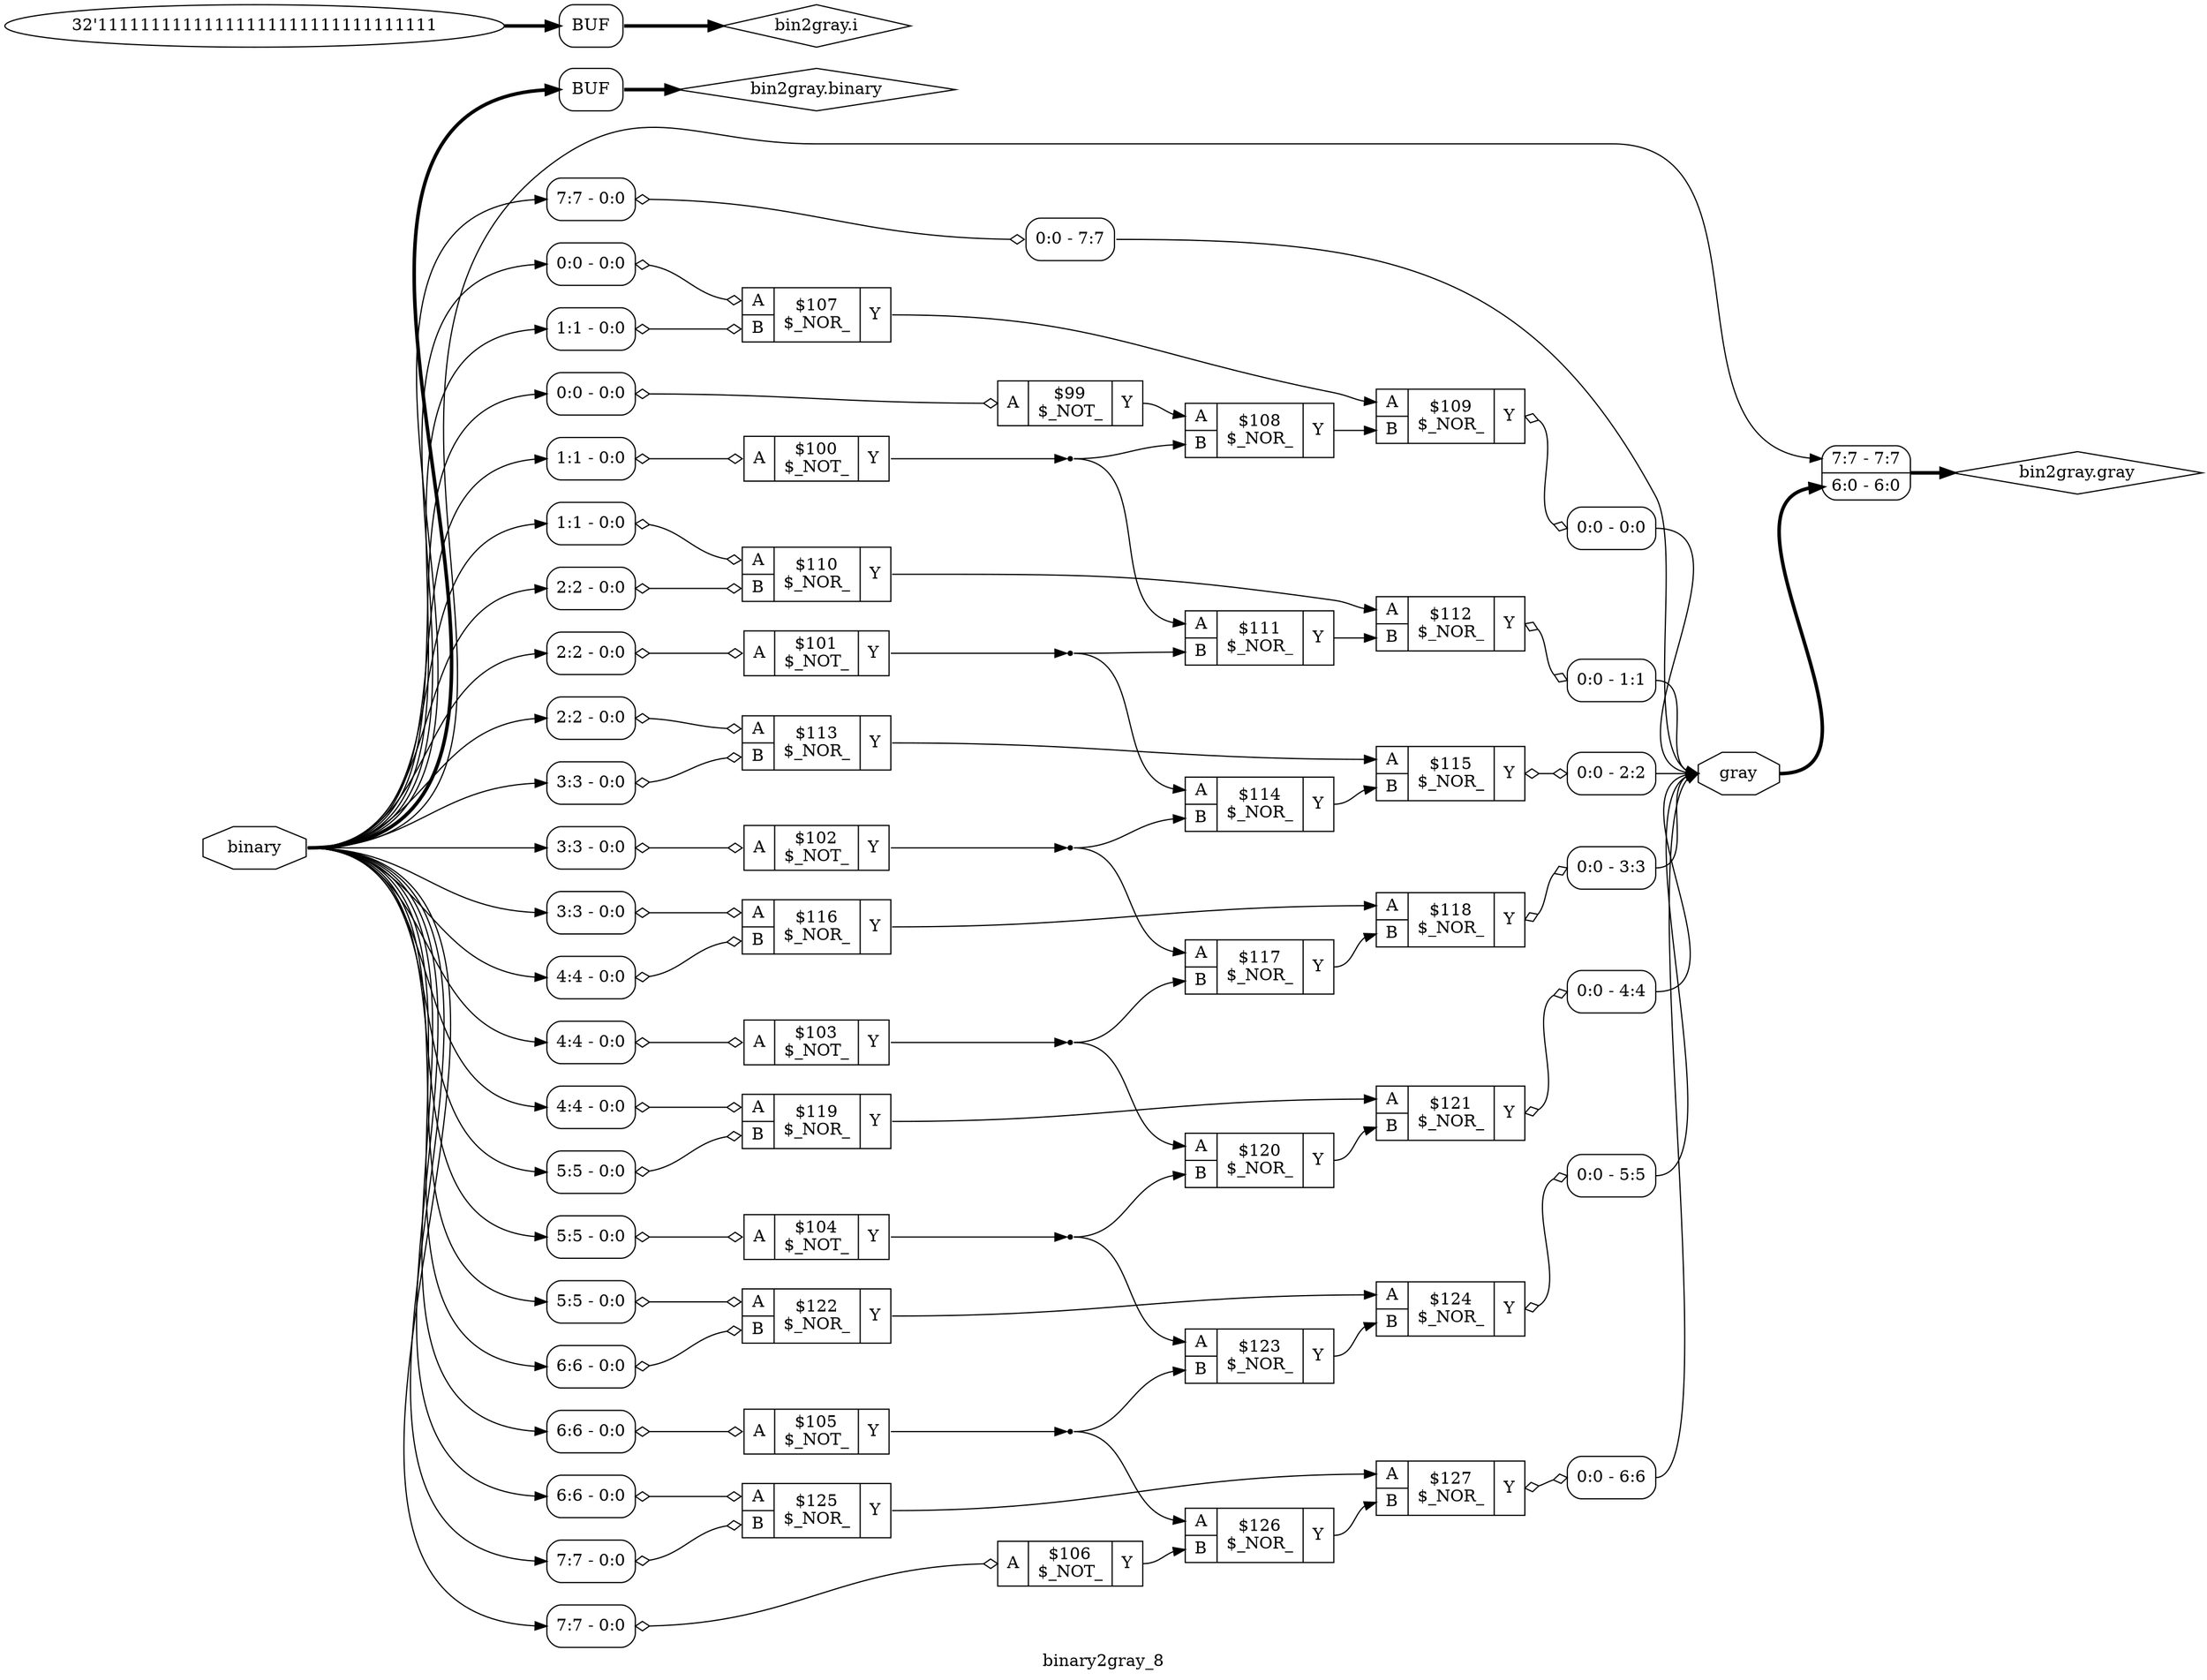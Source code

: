 digraph "binary2gray_8" {
label="binary2gray_8";
rankdir="LR";
remincross=true;
n23 [ shape=diamond, label="bin2gray.binary", color="black", fontcolor="black" ];
n24 [ shape=diamond, label="bin2gray.gray", color="black", fontcolor="black" ];
n25 [ shape=diamond, label="bin2gray.i", color="black", fontcolor="black" ];
n26 [ shape=octagon, label="binary", color="black", fontcolor="black" ];
n27 [ shape=octagon, label="gray", color="black", fontcolor="black" ];
c30 [ shape=record, label="{{<p28> A}|$100\n$_NOT_|{<p29> Y}}" ];
x0 [ shape=record, style=rounded, label="<s0> 1:1 - 0:0 " ];
x0:e -> c30:p28:w [arrowhead=odiamond, arrowtail=odiamond, dir=both, color="black", label=""];
c31 [ shape=record, label="{{<p28> A}|$101\n$_NOT_|{<p29> Y}}" ];
x1 [ shape=record, style=rounded, label="<s0> 2:2 - 0:0 " ];
x1:e -> c31:p28:w [arrowhead=odiamond, arrowtail=odiamond, dir=both, color="black", label=""];
c32 [ shape=record, label="{{<p28> A}|$102\n$_NOT_|{<p29> Y}}" ];
x2 [ shape=record, style=rounded, label="<s0> 3:3 - 0:0 " ];
x2:e -> c32:p28:w [arrowhead=odiamond, arrowtail=odiamond, dir=both, color="black", label=""];
c33 [ shape=record, label="{{<p28> A}|$103\n$_NOT_|{<p29> Y}}" ];
x3 [ shape=record, style=rounded, label="<s0> 4:4 - 0:0 " ];
x3:e -> c33:p28:w [arrowhead=odiamond, arrowtail=odiamond, dir=both, color="black", label=""];
c34 [ shape=record, label="{{<p28> A}|$104\n$_NOT_|{<p29> Y}}" ];
x4 [ shape=record, style=rounded, label="<s0> 5:5 - 0:0 " ];
x4:e -> c34:p28:w [arrowhead=odiamond, arrowtail=odiamond, dir=both, color="black", label=""];
c35 [ shape=record, label="{{<p28> A}|$105\n$_NOT_|{<p29> Y}}" ];
x5 [ shape=record, style=rounded, label="<s0> 6:6 - 0:0 " ];
x5:e -> c35:p28:w [arrowhead=odiamond, arrowtail=odiamond, dir=both, color="black", label=""];
c36 [ shape=record, label="{{<p28> A}|$106\n$_NOT_|{<p29> Y}}" ];
x6 [ shape=record, style=rounded, label="<s0> 7:7 - 0:0 " ];
x6:e -> c36:p28:w [arrowhead=odiamond, arrowtail=odiamond, dir=both, color="black", label=""];
c38 [ shape=record, label="{{<p28> A|<p37> B}|$107\n$_NOR_|{<p29> Y}}" ];
x7 [ shape=record, style=rounded, label="<s0> 0:0 - 0:0 " ];
x7:e -> c38:p28:w [arrowhead=odiamond, arrowtail=odiamond, dir=both, color="black", label=""];
x8 [ shape=record, style=rounded, label="<s0> 1:1 - 0:0 " ];
x8:e -> c38:p37:w [arrowhead=odiamond, arrowtail=odiamond, dir=both, color="black", label=""];
c39 [ shape=record, label="{{<p28> A|<p37> B}|$108\n$_NOR_|{<p29> Y}}" ];
c40 [ shape=record, label="{{<p28> A|<p37> B}|$109\n$_NOR_|{<p29> Y}}" ];
x9 [ shape=record, style=rounded, label="<s0> 0:0 - 0:0 " ];
c40:p29:e -> x9:w [arrowhead=odiamond, arrowtail=odiamond, dir=both, color="black", label=""];
c41 [ shape=record, label="{{<p28> A|<p37> B}|$110\n$_NOR_|{<p29> Y}}" ];
x10 [ shape=record, style=rounded, label="<s0> 1:1 - 0:0 " ];
x10:e -> c41:p28:w [arrowhead=odiamond, arrowtail=odiamond, dir=both, color="black", label=""];
x11 [ shape=record, style=rounded, label="<s0> 2:2 - 0:0 " ];
x11:e -> c41:p37:w [arrowhead=odiamond, arrowtail=odiamond, dir=both, color="black", label=""];
c42 [ shape=record, label="{{<p28> A|<p37> B}|$111\n$_NOR_|{<p29> Y}}" ];
c43 [ shape=record, label="{{<p28> A|<p37> B}|$112\n$_NOR_|{<p29> Y}}" ];
x12 [ shape=record, style=rounded, label="<s0> 0:0 - 1:1 " ];
c43:p29:e -> x12:w [arrowhead=odiamond, arrowtail=odiamond, dir=both, color="black", label=""];
c44 [ shape=record, label="{{<p28> A|<p37> B}|$113\n$_NOR_|{<p29> Y}}" ];
x13 [ shape=record, style=rounded, label="<s0> 2:2 - 0:0 " ];
x13:e -> c44:p28:w [arrowhead=odiamond, arrowtail=odiamond, dir=both, color="black", label=""];
x14 [ shape=record, style=rounded, label="<s0> 3:3 - 0:0 " ];
x14:e -> c44:p37:w [arrowhead=odiamond, arrowtail=odiamond, dir=both, color="black", label=""];
c45 [ shape=record, label="{{<p28> A|<p37> B}|$114\n$_NOR_|{<p29> Y}}" ];
c46 [ shape=record, label="{{<p28> A|<p37> B}|$115\n$_NOR_|{<p29> Y}}" ];
x15 [ shape=record, style=rounded, label="<s0> 0:0 - 2:2 " ];
c46:p29:e -> x15:w [arrowhead=odiamond, arrowtail=odiamond, dir=both, color="black", label=""];
c47 [ shape=record, label="{{<p28> A|<p37> B}|$116\n$_NOR_|{<p29> Y}}" ];
x16 [ shape=record, style=rounded, label="<s0> 3:3 - 0:0 " ];
x16:e -> c47:p28:w [arrowhead=odiamond, arrowtail=odiamond, dir=both, color="black", label=""];
x17 [ shape=record, style=rounded, label="<s0> 4:4 - 0:0 " ];
x17:e -> c47:p37:w [arrowhead=odiamond, arrowtail=odiamond, dir=both, color="black", label=""];
c48 [ shape=record, label="{{<p28> A|<p37> B}|$117\n$_NOR_|{<p29> Y}}" ];
c49 [ shape=record, label="{{<p28> A|<p37> B}|$118\n$_NOR_|{<p29> Y}}" ];
x18 [ shape=record, style=rounded, label="<s0> 0:0 - 3:3 " ];
c49:p29:e -> x18:w [arrowhead=odiamond, arrowtail=odiamond, dir=both, color="black", label=""];
c50 [ shape=record, label="{{<p28> A|<p37> B}|$119\n$_NOR_|{<p29> Y}}" ];
x19 [ shape=record, style=rounded, label="<s0> 4:4 - 0:0 " ];
x19:e -> c50:p28:w [arrowhead=odiamond, arrowtail=odiamond, dir=both, color="black", label=""];
x20 [ shape=record, style=rounded, label="<s0> 5:5 - 0:0 " ];
x20:e -> c50:p37:w [arrowhead=odiamond, arrowtail=odiamond, dir=both, color="black", label=""];
c51 [ shape=record, label="{{<p28> A|<p37> B}|$120\n$_NOR_|{<p29> Y}}" ];
c52 [ shape=record, label="{{<p28> A|<p37> B}|$121\n$_NOR_|{<p29> Y}}" ];
x21 [ shape=record, style=rounded, label="<s0> 0:0 - 4:4 " ];
c52:p29:e -> x21:w [arrowhead=odiamond, arrowtail=odiamond, dir=both, color="black", label=""];
c53 [ shape=record, label="{{<p28> A|<p37> B}|$122\n$_NOR_|{<p29> Y}}" ];
x22 [ shape=record, style=rounded, label="<s0> 5:5 - 0:0 " ];
x22:e -> c53:p28:w [arrowhead=odiamond, arrowtail=odiamond, dir=both, color="black", label=""];
x23 [ shape=record, style=rounded, label="<s0> 6:6 - 0:0 " ];
x23:e -> c53:p37:w [arrowhead=odiamond, arrowtail=odiamond, dir=both, color="black", label=""];
c54 [ shape=record, label="{{<p28> A|<p37> B}|$123\n$_NOR_|{<p29> Y}}" ];
c55 [ shape=record, label="{{<p28> A|<p37> B}|$124\n$_NOR_|{<p29> Y}}" ];
x24 [ shape=record, style=rounded, label="<s0> 0:0 - 5:5 " ];
c55:p29:e -> x24:w [arrowhead=odiamond, arrowtail=odiamond, dir=both, color="black", label=""];
c56 [ shape=record, label="{{<p28> A|<p37> B}|$125\n$_NOR_|{<p29> Y}}" ];
x25 [ shape=record, style=rounded, label="<s0> 6:6 - 0:0 " ];
x25:e -> c56:p28:w [arrowhead=odiamond, arrowtail=odiamond, dir=both, color="black", label=""];
x26 [ shape=record, style=rounded, label="<s0> 7:7 - 0:0 " ];
x26:e -> c56:p37:w [arrowhead=odiamond, arrowtail=odiamond, dir=both, color="black", label=""];
c57 [ shape=record, label="{{<p28> A|<p37> B}|$126\n$_NOR_|{<p29> Y}}" ];
c58 [ shape=record, label="{{<p28> A|<p37> B}|$127\n$_NOR_|{<p29> Y}}" ];
x27 [ shape=record, style=rounded, label="<s0> 0:0 - 6:6 " ];
c58:p29:e -> x27:w [arrowhead=odiamond, arrowtail=odiamond, dir=both, color="black", label=""];
c59 [ shape=record, label="{{<p28> A}|$99\n$_NOT_|{<p29> Y}}" ];
x28 [ shape=record, style=rounded, label="<s0> 0:0 - 0:0 " ];
x28:e -> c59:p28:w [arrowhead=odiamond, arrowtail=odiamond, dir=both, color="black", label=""];
x29 [shape=box, style=rounded, label="BUF"];
x30 [ shape=record, style=rounded, label="<s1> 7:7 - 7:7 |<s0> 6:0 - 6:0 " ];
v31 [ label="32'11111111111111111111111111111111" ];
x32 [shape=box, style=rounded, label="BUF"];
x33 [ shape=record, style=rounded, label="<s0> 7:7 - 0:0 " ];
x34 [ shape=record, style=rounded, label="<s0> 0:0 - 7:7 " ];
x33:e -> x34:w [arrowhead=odiamond, arrowtail=odiamond, dir=both, color="black", label=""];
c59:p29:e -> c39:p28:w [color="black", label=""];
c39:p29:e -> c40:p37:w [color="black", label=""];
c41:p29:e -> c43:p28:w [color="black", label=""];
c42:p29:e -> c43:p37:w [color="black", label=""];
c44:p29:e -> c46:p28:w [color="black", label=""];
c45:p29:e -> c46:p37:w [color="black", label=""];
c47:p29:e -> c49:p28:w [color="black", label=""];
c48:p29:e -> c49:p37:w [color="black", label=""];
c50:p29:e -> c52:p28:w [color="black", label=""];
c51:p29:e -> c52:p37:w [color="black", label=""];
c53:p29:e -> c55:p28:w [color="black", label=""];
n2 [ shape=point ];
c30:p29:e -> n2:w [color="black", label=""];
n2:e -> c39:p37:w [color="black", label=""];
n2:e -> c42:p28:w [color="black", label=""];
c54:p29:e -> c55:p37:w [color="black", label=""];
c56:p29:e -> c58:p28:w [color="black", label=""];
c57:p29:e -> c58:p37:w [color="black", label=""];
x29:e:e -> n23:w [color="black", style="setlinewidth(3)", label=""];
x30:e -> n24:w [color="black", style="setlinewidth(3)", label=""];
x32:e:e -> n25:w [color="black", style="setlinewidth(3)", label=""];
n26:e -> x0:s0:w [color="black", label=""];
n26:e -> x10:s0:w [color="black", label=""];
n26:e -> x11:s0:w [color="black", label=""];
n26:e -> x13:s0:w [color="black", label=""];
n26:e -> x14:s0:w [color="black", label=""];
n26:e -> x16:s0:w [color="black", label=""];
n26:e -> x17:s0:w [color="black", label=""];
n26:e -> x19:s0:w [color="black", label=""];
n26:e -> x1:s0:w [color="black", label=""];
n26:e -> x20:s0:w [color="black", label=""];
n26:e -> x22:s0:w [color="black", label=""];
n26:e -> x23:s0:w [color="black", label=""];
n26:e -> x25:s0:w [color="black", label=""];
n26:e -> x26:s0:w [color="black", label=""];
n26:e -> x28:s0:w [color="black", label=""];
n26:e -> x29:w:w [color="black", style="setlinewidth(3)", label=""];
n26:e -> x2:s0:w [color="black", label=""];
n26:e -> x30:s1:w [color="black", label=""];
n26:e -> x33:s0:w [color="black", label=""];
n26:e -> x3:s0:w [color="black", label=""];
n26:e -> x4:s0:w [color="black", label=""];
n26:e -> x5:s0:w [color="black", label=""];
n26:e -> x6:s0:w [color="black", label=""];
n26:e -> x7:s0:w [color="black", label=""];
n26:e -> x8:s0:w [color="black", label=""];
x12:s0:e -> n27:w [color="black", label=""];
x15:s0:e -> n27:w [color="black", label=""];
x18:s0:e -> n27:w [color="black", label=""];
x21:s0:e -> n27:w [color="black", label=""];
x24:s0:e -> n27:w [color="black", label=""];
x27:s0:e -> n27:w [color="black", label=""];
x34:s0:e -> n27:w [color="black", label=""];
x9:s0:e -> n27:w [color="black", label=""];
n27:e -> x30:s0:w [color="black", style="setlinewidth(3)", label=""];
n3 [ shape=point ];
c31:p29:e -> n3:w [color="black", label=""];
n3:e -> c42:p37:w [color="black", label=""];
n3:e -> c45:p28:w [color="black", label=""];
n4 [ shape=point ];
c32:p29:e -> n4:w [color="black", label=""];
n4:e -> c45:p37:w [color="black", label=""];
n4:e -> c48:p28:w [color="black", label=""];
n5 [ shape=point ];
c33:p29:e -> n5:w [color="black", label=""];
n5:e -> c48:p37:w [color="black", label=""];
n5:e -> c51:p28:w [color="black", label=""];
n6 [ shape=point ];
c34:p29:e -> n6:w [color="black", label=""];
n6:e -> c51:p37:w [color="black", label=""];
n6:e -> c54:p28:w [color="black", label=""];
n7 [ shape=point ];
c35:p29:e -> n7:w [color="black", label=""];
n7:e -> c54:p37:w [color="black", label=""];
n7:e -> c57:p28:w [color="black", label=""];
c36:p29:e -> c57:p37:w [color="black", label=""];
c38:p29:e -> c40:p28:w [color="black", label=""];
v31:e -> x32:w:w [color="black", style="setlinewidth(3)", label=""];
}
